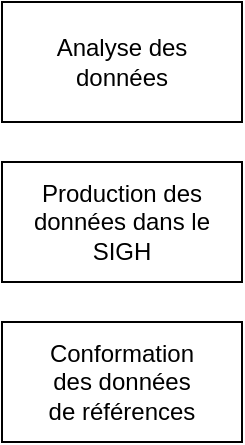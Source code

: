 <mxfile version="18.2.1" type="github">
  <diagram id="RGIWxRS2mijbXqUoI0zy" name="Page-1">
    <mxGraphModel dx="868" dy="450" grid="1" gridSize="10" guides="1" tooltips="1" connect="1" arrows="1" fold="1" page="1" pageScale="1" pageWidth="1169" pageHeight="827" math="0" shadow="0">
      <root>
        <mxCell id="0" />
        <mxCell id="1" parent="0" />
        <mxCell id="AP31MGCkxemjDLn1WtiK-11" value="" style="rounded=0;whiteSpace=wrap;html=1;" vertex="1" parent="1">
          <mxGeometry x="370" y="205" width="120" height="60" as="geometry" />
        </mxCell>
        <mxCell id="AP31MGCkxemjDLn1WtiK-12" value="" style="rounded=0;whiteSpace=wrap;html=1;" vertex="1" parent="1">
          <mxGeometry x="370" y="285" width="120" height="60" as="geometry" />
        </mxCell>
        <mxCell id="AP31MGCkxemjDLn1WtiK-9" value="" style="rounded=0;whiteSpace=wrap;html=1;" vertex="1" parent="1">
          <mxGeometry x="370" y="125" width="120" height="60" as="geometry" />
        </mxCell>
        <mxCell id="AP31MGCkxemjDLn1WtiK-2" value="Analyse des données" style="text;html=1;strokeColor=none;fillColor=none;align=center;verticalAlign=middle;whiteSpace=wrap;rounded=0;" vertex="1" parent="1">
          <mxGeometry x="395" y="140" width="70" height="30" as="geometry" />
        </mxCell>
        <mxCell id="AP31MGCkxemjDLn1WtiK-3" value="Production des données dans le SIGH" style="text;html=1;strokeColor=none;fillColor=none;align=center;verticalAlign=middle;whiteSpace=wrap;rounded=0;" vertex="1" parent="1">
          <mxGeometry x="375" y="220" width="110" height="30" as="geometry" />
        </mxCell>
        <mxCell id="AP31MGCkxemjDLn1WtiK-4" value="Conformation des données de références" style="text;html=1;strokeColor=none;fillColor=none;align=center;verticalAlign=middle;whiteSpace=wrap;rounded=0;" vertex="1" parent="1">
          <mxGeometry x="390" y="300" width="80" height="30" as="geometry" />
        </mxCell>
      </root>
    </mxGraphModel>
  </diagram>
</mxfile>
